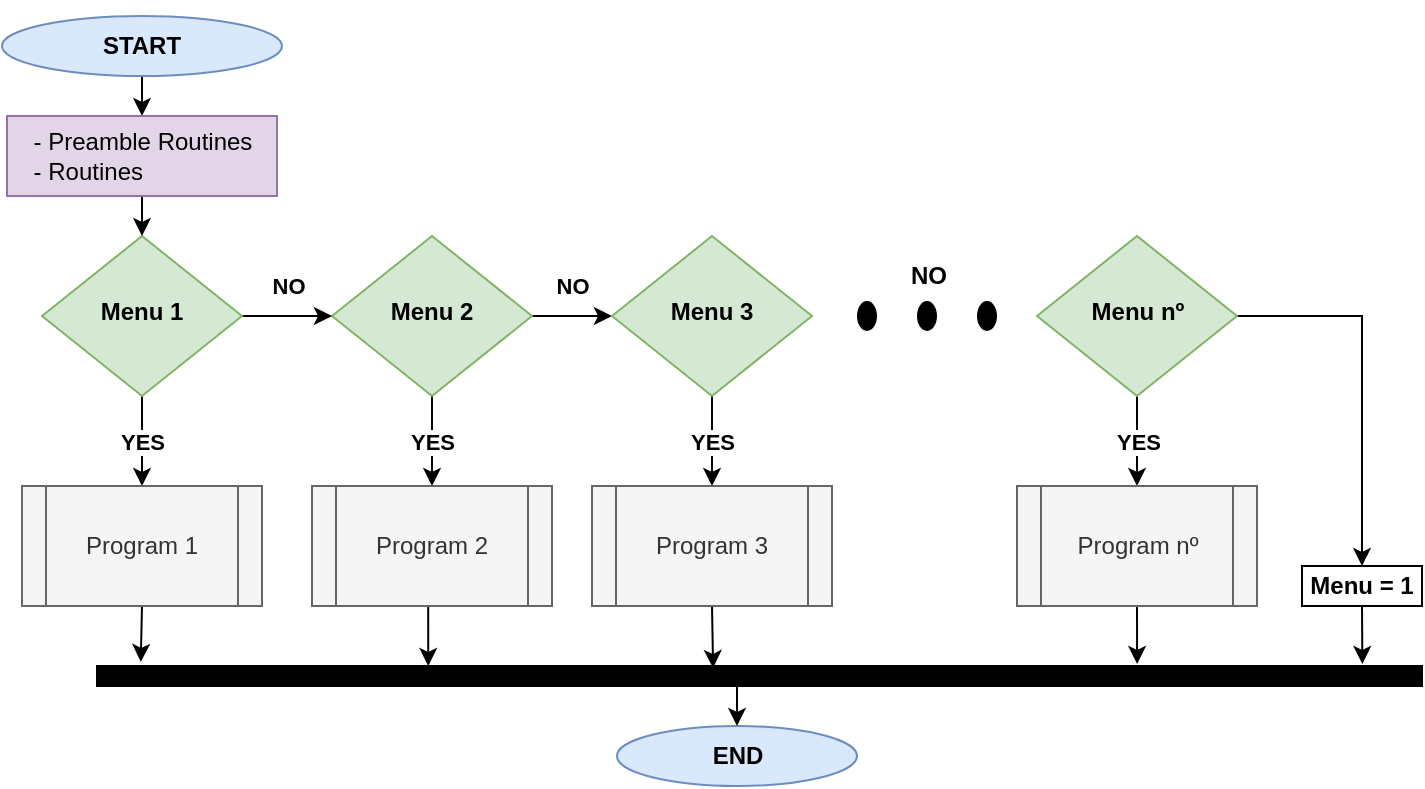 <mxfile version="13.11.0" type="device"><diagram id="C5RBs43oDa-KdzZeNtuy" name="Page-1"><mxGraphModel dx="868" dy="423" grid="1" gridSize="10" guides="1" tooltips="1" connect="1" arrows="1" fold="1" page="1" pageScale="1" pageWidth="827" pageHeight="1169" math="0" shadow="0"><root><mxCell id="WIyWlLk6GJQsqaUBKTNV-0"/><mxCell id="WIyWlLk6GJQsqaUBKTNV-1" parent="WIyWlLk6GJQsqaUBKTNV-0"/><mxCell id="zEfZ2qAIhiFN1E6vTMtc-9" value="&lt;b&gt;NO&lt;/b&gt;" style="edgeStyle=orthogonalEdgeStyle;rounded=0;orthogonalLoop=1;jettySize=auto;html=1;exitX=1;exitY=0.5;exitDx=0;exitDy=0;entryX=0;entryY=0.5;entryDx=0;entryDy=0;" parent="WIyWlLk6GJQsqaUBKTNV-1" source="WIyWlLk6GJQsqaUBKTNV-6" target="zEfZ2qAIhiFN1E6vTMtc-5" edge="1"><mxGeometry y="15" relative="1" as="geometry"><mxPoint as="offset"/></mxGeometry></mxCell><mxCell id="zEfZ2qAIhiFN1E6vTMtc-48" value="&lt;b&gt;YES&lt;/b&gt;" style="edgeStyle=none;rounded=0;orthogonalLoop=1;jettySize=auto;html=1;exitX=0.5;exitY=1;exitDx=0;exitDy=0;entryX=0.5;entryY=0;entryDx=0;entryDy=0;" parent="WIyWlLk6GJQsqaUBKTNV-1" source="WIyWlLk6GJQsqaUBKTNV-6" target="zEfZ2qAIhiFN1E6vTMtc-11" edge="1"><mxGeometry relative="1" as="geometry"/></mxCell><mxCell id="WIyWlLk6GJQsqaUBKTNV-6" value="&lt;b&gt;Menu 2&lt;/b&gt;" style="rhombus;whiteSpace=wrap;html=1;shadow=0;fontFamily=Helvetica;fontSize=12;align=center;strokeWidth=1;spacing=6;spacingTop=-4;fillColor=#d5e8d4;strokeColor=#82b366;" parent="WIyWlLk6GJQsqaUBKTNV-1" vertex="1"><mxGeometry x="185" y="130" width="100" height="80" as="geometry"/></mxCell><mxCell id="zEfZ2qAIhiFN1E6vTMtc-8" value="&lt;b&gt;NO&lt;/b&gt;" style="edgeStyle=orthogonalEdgeStyle;rounded=0;orthogonalLoop=1;jettySize=auto;html=1;exitX=1;exitY=0.5;exitDx=0;exitDy=0;entryX=0;entryY=0.5;entryDx=0;entryDy=0;" parent="WIyWlLk6GJQsqaUBKTNV-1" source="WIyWlLk6GJQsqaUBKTNV-10" target="WIyWlLk6GJQsqaUBKTNV-6" edge="1"><mxGeometry y="15" relative="1" as="geometry"><mxPoint as="offset"/></mxGeometry></mxCell><mxCell id="zEfZ2qAIhiFN1E6vTMtc-49" value="&lt;b&gt;YES&lt;/b&gt;" style="edgeStyle=none;rounded=0;orthogonalLoop=1;jettySize=auto;html=1;exitX=0.5;exitY=1;exitDx=0;exitDy=0;entryX=0.5;entryY=0;entryDx=0;entryDy=0;" parent="WIyWlLk6GJQsqaUBKTNV-1" source="WIyWlLk6GJQsqaUBKTNV-10" target="zEfZ2qAIhiFN1E6vTMtc-10" edge="1"><mxGeometry relative="1" as="geometry"/></mxCell><mxCell id="WIyWlLk6GJQsqaUBKTNV-10" value="&lt;b&gt;Menu 1&lt;/b&gt;" style="rhombus;whiteSpace=wrap;html=1;shadow=0;fontFamily=Helvetica;fontSize=12;align=center;strokeWidth=1;spacing=6;spacingTop=-4;fillColor=#d5e8d4;strokeColor=#82b366;" parent="WIyWlLk6GJQsqaUBKTNV-1" vertex="1"><mxGeometry x="40" y="130" width="100" height="80" as="geometry"/></mxCell><mxCell id="rY0vrGY5nfaHmQmrvec1-1" style="edgeStyle=orthogonalEdgeStyle;rounded=0;orthogonalLoop=1;jettySize=auto;html=1;exitX=0.5;exitY=1;exitDx=0;exitDy=0;entryX=0.5;entryY=0;entryDx=0;entryDy=0;" parent="WIyWlLk6GJQsqaUBKTNV-1" source="zEfZ2qAIhiFN1E6vTMtc-0" target="zEfZ2qAIhiFN1E6vTMtc-4" edge="1"><mxGeometry relative="1" as="geometry"/></mxCell><mxCell id="zEfZ2qAIhiFN1E6vTMtc-0" value="&lt;b&gt;START&lt;/b&gt;" style="ellipse;whiteSpace=wrap;html=1;fillColor=#dae8fc;strokeColor=#6c8ebf;" parent="WIyWlLk6GJQsqaUBKTNV-1" vertex="1"><mxGeometry x="20" y="20" width="140" height="30" as="geometry"/></mxCell><mxCell id="lecjL8ivnfIP8MJTLczB-0" style="edgeStyle=orthogonalEdgeStyle;rounded=0;orthogonalLoop=1;jettySize=auto;html=1;exitX=0.5;exitY=1;exitDx=0;exitDy=0;entryX=0.5;entryY=0;entryDx=0;entryDy=0;" edge="1" parent="WIyWlLk6GJQsqaUBKTNV-1" source="zEfZ2qAIhiFN1E6vTMtc-4" target="WIyWlLk6GJQsqaUBKTNV-10"><mxGeometry relative="1" as="geometry"/></mxCell><mxCell id="zEfZ2qAIhiFN1E6vTMtc-4" value="&lt;div align=&quot;left&quot;&gt;- Preamble Routines&lt;/div&gt;&lt;div align=&quot;left&quot;&gt;- Routines&lt;/div&gt;" style="rounded=0;whiteSpace=wrap;html=1;fillColor=#e1d5e7;strokeColor=#9673a6;" parent="WIyWlLk6GJQsqaUBKTNV-1" vertex="1"><mxGeometry x="22.5" y="70" width="135" height="40" as="geometry"/></mxCell><mxCell id="zEfZ2qAIhiFN1E6vTMtc-50" value="&lt;b&gt;YES&lt;/b&gt;" style="edgeStyle=none;rounded=0;orthogonalLoop=1;jettySize=auto;html=1;exitX=0.5;exitY=1;exitDx=0;exitDy=0;entryX=0.5;entryY=0;entryDx=0;entryDy=0;" parent="WIyWlLk6GJQsqaUBKTNV-1" source="zEfZ2qAIhiFN1E6vTMtc-5" target="zEfZ2qAIhiFN1E6vTMtc-12" edge="1"><mxGeometry relative="1" as="geometry"/></mxCell><mxCell id="zEfZ2qAIhiFN1E6vTMtc-5" value="&lt;b&gt;Menu 3&lt;br&gt;&lt;/b&gt;" style="rhombus;whiteSpace=wrap;html=1;shadow=0;fontFamily=Helvetica;fontSize=12;align=center;strokeWidth=1;spacing=6;spacingTop=-4;fillColor=#d5e8d4;strokeColor=#82b366;" parent="WIyWlLk6GJQsqaUBKTNV-1" vertex="1"><mxGeometry x="325" y="130" width="100" height="80" as="geometry"/></mxCell><mxCell id="zEfZ2qAIhiFN1E6vTMtc-57" style="edgeStyle=none;rounded=0;orthogonalLoop=1;jettySize=auto;html=1;exitX=0.5;exitY=1;exitDx=0;exitDy=0;entryX=0.033;entryY=-0.205;entryDx=0;entryDy=0;entryPerimeter=0;" parent="WIyWlLk6GJQsqaUBKTNV-1" source="zEfZ2qAIhiFN1E6vTMtc-10" target="zEfZ2qAIhiFN1E6vTMtc-51" edge="1"><mxGeometry relative="1" as="geometry"/></mxCell><mxCell id="zEfZ2qAIhiFN1E6vTMtc-10" value="Program 1" style="shape=process;whiteSpace=wrap;html=1;backgroundOutline=1;fillColor=#f5f5f5;strokeColor=#666666;fontColor=#333333;" parent="WIyWlLk6GJQsqaUBKTNV-1" vertex="1"><mxGeometry x="30" y="255" width="120" height="60" as="geometry"/></mxCell><mxCell id="lecjL8ivnfIP8MJTLczB-14" style="edgeStyle=orthogonalEdgeStyle;rounded=0;orthogonalLoop=1;jettySize=auto;html=1;exitX=0.5;exitY=1;exitDx=0;exitDy=0;entryX=0.25;entryY=0;entryDx=0;entryDy=0;" edge="1" parent="WIyWlLk6GJQsqaUBKTNV-1" source="zEfZ2qAIhiFN1E6vTMtc-11" target="zEfZ2qAIhiFN1E6vTMtc-51"><mxGeometry relative="1" as="geometry"/></mxCell><mxCell id="zEfZ2qAIhiFN1E6vTMtc-11" value="Program 2" style="shape=process;whiteSpace=wrap;html=1;backgroundOutline=1;fillColor=#f5f5f5;strokeColor=#666666;fontColor=#333333;" parent="WIyWlLk6GJQsqaUBKTNV-1" vertex="1"><mxGeometry x="175" y="255" width="120" height="60" as="geometry"/></mxCell><mxCell id="lecjL8ivnfIP8MJTLczB-13" style="edgeStyle=orthogonalEdgeStyle;rounded=0;orthogonalLoop=1;jettySize=auto;html=1;exitX=0.5;exitY=1;exitDx=0;exitDy=0;entryX=0.465;entryY=0.1;entryDx=0;entryDy=0;entryPerimeter=0;" edge="1" parent="WIyWlLk6GJQsqaUBKTNV-1" source="zEfZ2qAIhiFN1E6vTMtc-12" target="zEfZ2qAIhiFN1E6vTMtc-51"><mxGeometry relative="1" as="geometry"/></mxCell><mxCell id="zEfZ2qAIhiFN1E6vTMtc-12" value="Program 3" style="shape=process;whiteSpace=wrap;html=1;backgroundOutline=1;fillColor=#f5f5f5;strokeColor=#666666;fontColor=#333333;" parent="WIyWlLk6GJQsqaUBKTNV-1" vertex="1"><mxGeometry x="315" y="255" width="120" height="60" as="geometry"/></mxCell><mxCell id="zEfZ2qAIhiFN1E6vTMtc-38" style="rounded=0;orthogonalLoop=1;jettySize=auto;html=1;exitX=0.5;exitY=1;exitDx=0;exitDy=0;movable=0;resizable=0;rotatable=0;deletable=0;editable=0;connectable=0;entryX=0.955;entryY=-0.1;entryDx=0;entryDy=0;entryPerimeter=0;" parent="WIyWlLk6GJQsqaUBKTNV-1" source="zEfZ2qAIhiFN1E6vTMtc-16" target="zEfZ2qAIhiFN1E6vTMtc-51" edge="1"><mxGeometry relative="1" as="geometry"><mxPoint x="640" y="880" as="targetPoint"/><Array as="points"/></mxGeometry></mxCell><mxCell id="zEfZ2qAIhiFN1E6vTMtc-16" value="&lt;b&gt;Menu = 1&lt;/b&gt;" style="rounded=0;whiteSpace=wrap;html=1;" parent="WIyWlLk6GJQsqaUBKTNV-1" vertex="1"><mxGeometry x="670" y="295" width="60" height="20" as="geometry"/></mxCell><mxCell id="zEfZ2qAIhiFN1E6vTMtc-17" value="&lt;b&gt;END&lt;/b&gt;" style="ellipse;whiteSpace=wrap;html=1;fillColor=#dae8fc;strokeColor=#6c8ebf;" parent="WIyWlLk6GJQsqaUBKTNV-1" vertex="1"><mxGeometry x="327.5" y="375" width="120" height="30" as="geometry"/></mxCell><mxCell id="lecjL8ivnfIP8MJTLczB-17" style="edgeStyle=orthogonalEdgeStyle;rounded=0;orthogonalLoop=1;jettySize=auto;html=1;exitX=0.5;exitY=1;exitDx=0;exitDy=0;entryX=0.5;entryY=0;entryDx=0;entryDy=0;" edge="1" parent="WIyWlLk6GJQsqaUBKTNV-1" source="zEfZ2qAIhiFN1E6vTMtc-51" target="zEfZ2qAIhiFN1E6vTMtc-17"><mxGeometry relative="1" as="geometry"/></mxCell><mxCell id="zEfZ2qAIhiFN1E6vTMtc-51" value="" style="rounded=0;whiteSpace=wrap;html=1;fillColor=#000000;" parent="WIyWlLk6GJQsqaUBKTNV-1" vertex="1"><mxGeometry x="67.5" y="345" width="662.5" height="10" as="geometry"/></mxCell><mxCell id="zEfZ2qAIhiFN1E6vTMtc-62" style="edgeStyle=none;rounded=0;orthogonalLoop=1;jettySize=auto;html=1;exitX=0.5;exitY=1;exitDx=0;exitDy=0;" parent="WIyWlLk6GJQsqaUBKTNV-1" edge="1"><mxGeometry relative="1" as="geometry"><mxPoint x="97.5" y="20" as="sourcePoint"/><mxPoint x="97.5" y="20" as="targetPoint"/></mxGeometry></mxCell><mxCell id="lecjL8ivnfIP8MJTLczB-10" value="&lt;b&gt;YES&lt;/b&gt;" style="edgeStyle=orthogonalEdgeStyle;rounded=0;orthogonalLoop=1;jettySize=auto;html=1;exitX=0.5;exitY=1;exitDx=0;exitDy=0;entryX=0.5;entryY=0;entryDx=0;entryDy=0;" edge="1" parent="WIyWlLk6GJQsqaUBKTNV-1" source="lecjL8ivnfIP8MJTLczB-1" target="lecjL8ivnfIP8MJTLczB-9"><mxGeometry relative="1" as="geometry"/></mxCell><mxCell id="lecjL8ivnfIP8MJTLczB-11" style="edgeStyle=orthogonalEdgeStyle;rounded=0;orthogonalLoop=1;jettySize=auto;html=1;exitX=1;exitY=0.5;exitDx=0;exitDy=0;entryX=0.5;entryY=0;entryDx=0;entryDy=0;" edge="1" parent="WIyWlLk6GJQsqaUBKTNV-1" source="lecjL8ivnfIP8MJTLczB-1" target="zEfZ2qAIhiFN1E6vTMtc-16"><mxGeometry relative="1" as="geometry"/></mxCell><mxCell id="lecjL8ivnfIP8MJTLczB-1" value="&lt;b&gt;Menu nº&lt;/b&gt;" style="rhombus;whiteSpace=wrap;html=1;shadow=0;fontFamily=Helvetica;fontSize=12;align=center;strokeWidth=1;spacing=6;spacingTop=-4;fillColor=#d5e8d4;strokeColor=#82b366;" vertex="1" parent="WIyWlLk6GJQsqaUBKTNV-1"><mxGeometry x="537.5" y="130" width="100" height="80" as="geometry"/></mxCell><mxCell id="lecjL8ivnfIP8MJTLczB-3" value="" style="ellipse;fillColor=#000000;strokeColor=none;" vertex="1" parent="WIyWlLk6GJQsqaUBKTNV-1"><mxGeometry x="447.5" y="162.5" width="10" height="15" as="geometry"/></mxCell><mxCell id="lecjL8ivnfIP8MJTLczB-4" value="" style="ellipse;fillColor=#000000;strokeColor=none;" vertex="1" parent="WIyWlLk6GJQsqaUBKTNV-1"><mxGeometry x="477.5" y="162.5" width="10" height="15" as="geometry"/></mxCell><mxCell id="lecjL8ivnfIP8MJTLczB-5" value="" style="ellipse;fillColor=#000000;strokeColor=none;" vertex="1" parent="WIyWlLk6GJQsqaUBKTNV-1"><mxGeometry x="507.5" y="162.5" width="10" height="15" as="geometry"/></mxCell><mxCell id="lecjL8ivnfIP8MJTLczB-12" style="edgeStyle=orthogonalEdgeStyle;rounded=0;orthogonalLoop=1;jettySize=auto;html=1;exitX=0.5;exitY=1;exitDx=0;exitDy=0;entryX=0.785;entryY=-0.1;entryDx=0;entryDy=0;entryPerimeter=0;" edge="1" parent="WIyWlLk6GJQsqaUBKTNV-1" source="lecjL8ivnfIP8MJTLczB-9" target="zEfZ2qAIhiFN1E6vTMtc-51"><mxGeometry relative="1" as="geometry"/></mxCell><mxCell id="lecjL8ivnfIP8MJTLczB-9" value="Program nº" style="shape=process;whiteSpace=wrap;html=1;backgroundOutline=1;fillColor=#f5f5f5;strokeColor=#666666;fontColor=#333333;" vertex="1" parent="WIyWlLk6GJQsqaUBKTNV-1"><mxGeometry x="527.5" y="255" width="120" height="60" as="geometry"/></mxCell><mxCell id="lecjL8ivnfIP8MJTLczB-18" value="&lt;b&gt;NO&lt;/b&gt;" style="text;html=1;align=center;verticalAlign=middle;resizable=0;points=[];autosize=1;" vertex="1" parent="WIyWlLk6GJQsqaUBKTNV-1"><mxGeometry x="467.5" y="140" width="30" height="20" as="geometry"/></mxCell></root></mxGraphModel></diagram></mxfile>